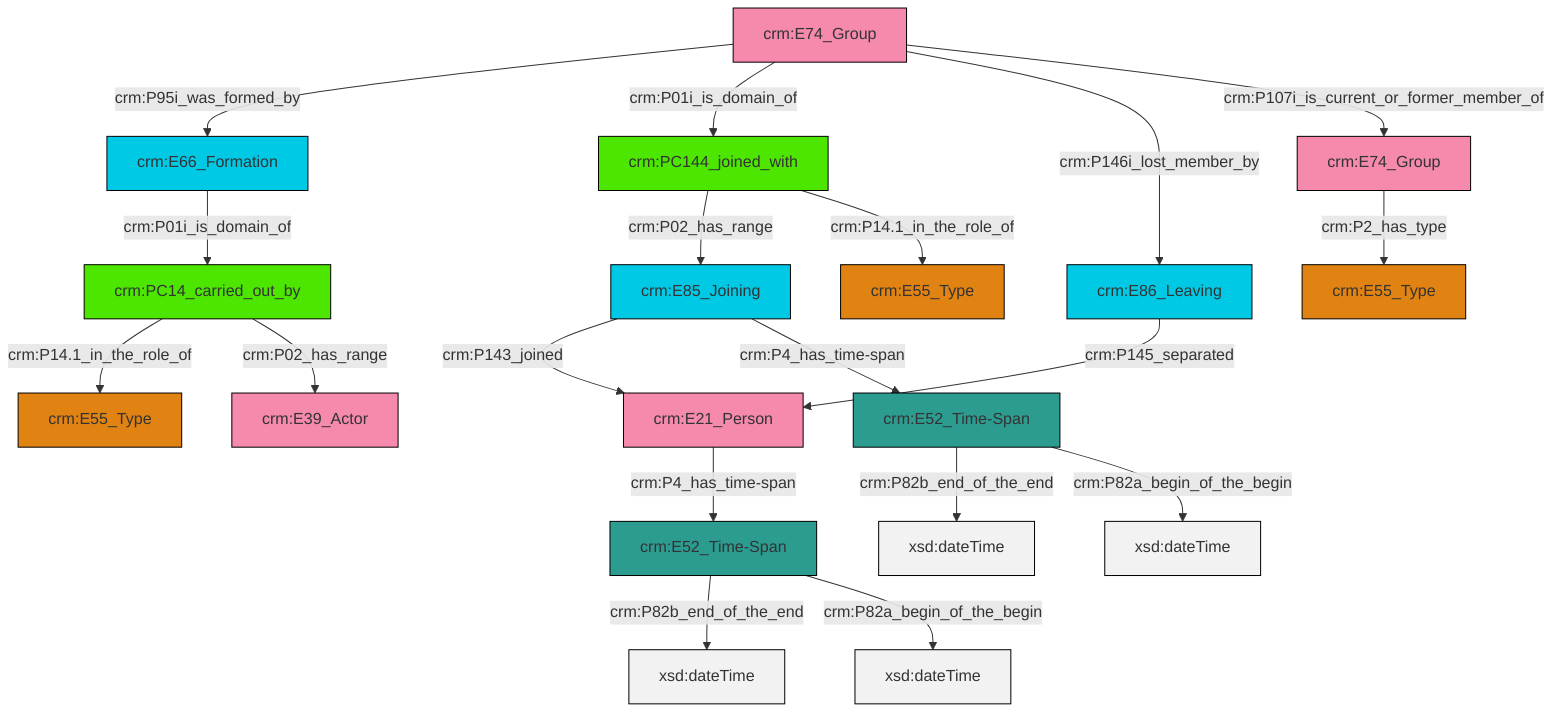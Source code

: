 graph TD
classDef Literal fill:#f2f2f2,stroke:#000000;
classDef CRM_Entity fill:#FFFFFF,stroke:#000000;
classDef Temporal_Entity fill:#00C9E6, stroke:#000000;
classDef Type fill:#E18312, stroke:#000000;
classDef Time-Span fill:#2C9C91, stroke:#000000;
classDef Appellation fill:#FFEB7F, stroke:#000000;
classDef Place fill:#008836, stroke:#000000;
classDef Persistent_Item fill:#B266B2, stroke:#000000;
classDef Conceptual_Object fill:#FFD700, stroke:#000000;
classDef Physical_Thing fill:#D2B48C, stroke:#000000;
classDef Actor fill:#f58aad, stroke:#000000;
classDef PC_Classes fill:#4ce600, stroke:#000000;
classDef Multi fill:#cccccc,stroke:#000000;

0["crm:E52_Time-Span"]:::Time-Span -->|crm:P82b_end_of_the_end| 1[xsd:dateTime]:::Literal
3["crm:E74_Group"]:::Actor -->|crm:P95i_was_formed_by| 4["crm:E66_Formation"]:::Temporal_Entity
5["crm:PC14_carried_out_by"]:::PC_Classes -->|crm:P14.1_in_the_role_of| 6["crm:E55_Type"]:::Type
9["crm:PC144_joined_with"]:::PC_Classes -->|crm:P02_has_range| 10["crm:E85_Joining"]:::Temporal_Entity
11["crm:E52_Time-Span"]:::Time-Span -->|crm:P82b_end_of_the_end| 12[xsd:dateTime]:::Literal
0["crm:E52_Time-Span"]:::Time-Span -->|crm:P82a_begin_of_the_begin| 13[xsd:dateTime]:::Literal
5["crm:PC14_carried_out_by"]:::PC_Classes -->|crm:P02_has_range| 16["crm:E39_Actor"]:::Actor
9["crm:PC144_joined_with"]:::PC_Classes -->|crm:P14.1_in_the_role_of| 19["crm:E55_Type"]:::Type
7["crm:E21_Person"]:::Actor -->|crm:P4_has_time-span| 0["crm:E52_Time-Span"]:::Time-Span
10["crm:E85_Joining"]:::Temporal_Entity -->|crm:P143_joined| 7["crm:E21_Person"]:::Actor
3["crm:E74_Group"]:::Actor -->|crm:P01i_is_domain_of| 9["crm:PC144_joined_with"]:::PC_Classes
25["crm:E74_Group"]:::Actor -->|crm:P2_has_type| 17["crm:E55_Type"]:::Type
11["crm:E52_Time-Span"]:::Time-Span -->|crm:P82a_begin_of_the_begin| 26[xsd:dateTime]:::Literal
10["crm:E85_Joining"]:::Temporal_Entity -->|crm:P4_has_time-span| 11["crm:E52_Time-Span"]:::Time-Span
3["crm:E74_Group"]:::Actor -->|crm:P146i_lost_member_by| 23["crm:E86_Leaving"]:::Temporal_Entity
23["crm:E86_Leaving"]:::Temporal_Entity -->|crm:P145_separated| 7["crm:E21_Person"]:::Actor
3["crm:E74_Group"]:::Actor -->|crm:P107i_is_current_or_former_member_of| 25["crm:E74_Group"]:::Actor
4["crm:E66_Formation"]:::Temporal_Entity -->|crm:P01i_is_domain_of| 5["crm:PC14_carried_out_by"]:::PC_Classes